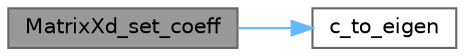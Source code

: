 digraph "MatrixXd_set_coeff"
{
 // LATEX_PDF_SIZE
  bgcolor="transparent";
  edge [fontname=Helvetica,fontsize=10,labelfontname=Helvetica,labelfontsize=10];
  node [fontname=Helvetica,fontsize=10,shape=box,height=0.2,width=0.4];
  rankdir="LR";
  Node1 [id="Node000001",label="MatrixXd_set_coeff",height=0.2,width=0.4,color="gray40", fillcolor="grey60", style="filled", fontcolor="black",tooltip=" "];
  Node1 -> Node2 [id="edge2_Node000001_Node000002",color="steelblue1",style="solid",tooltip=" "];
  Node2 [id="Node000002",label="c_to_eigen",height=0.2,width=0.4,color="grey40", fillcolor="white", style="filled",URL="$binary__library_8cpp.html#a85320710398869c251e365aa6ab4c95d",tooltip=" "];
}
